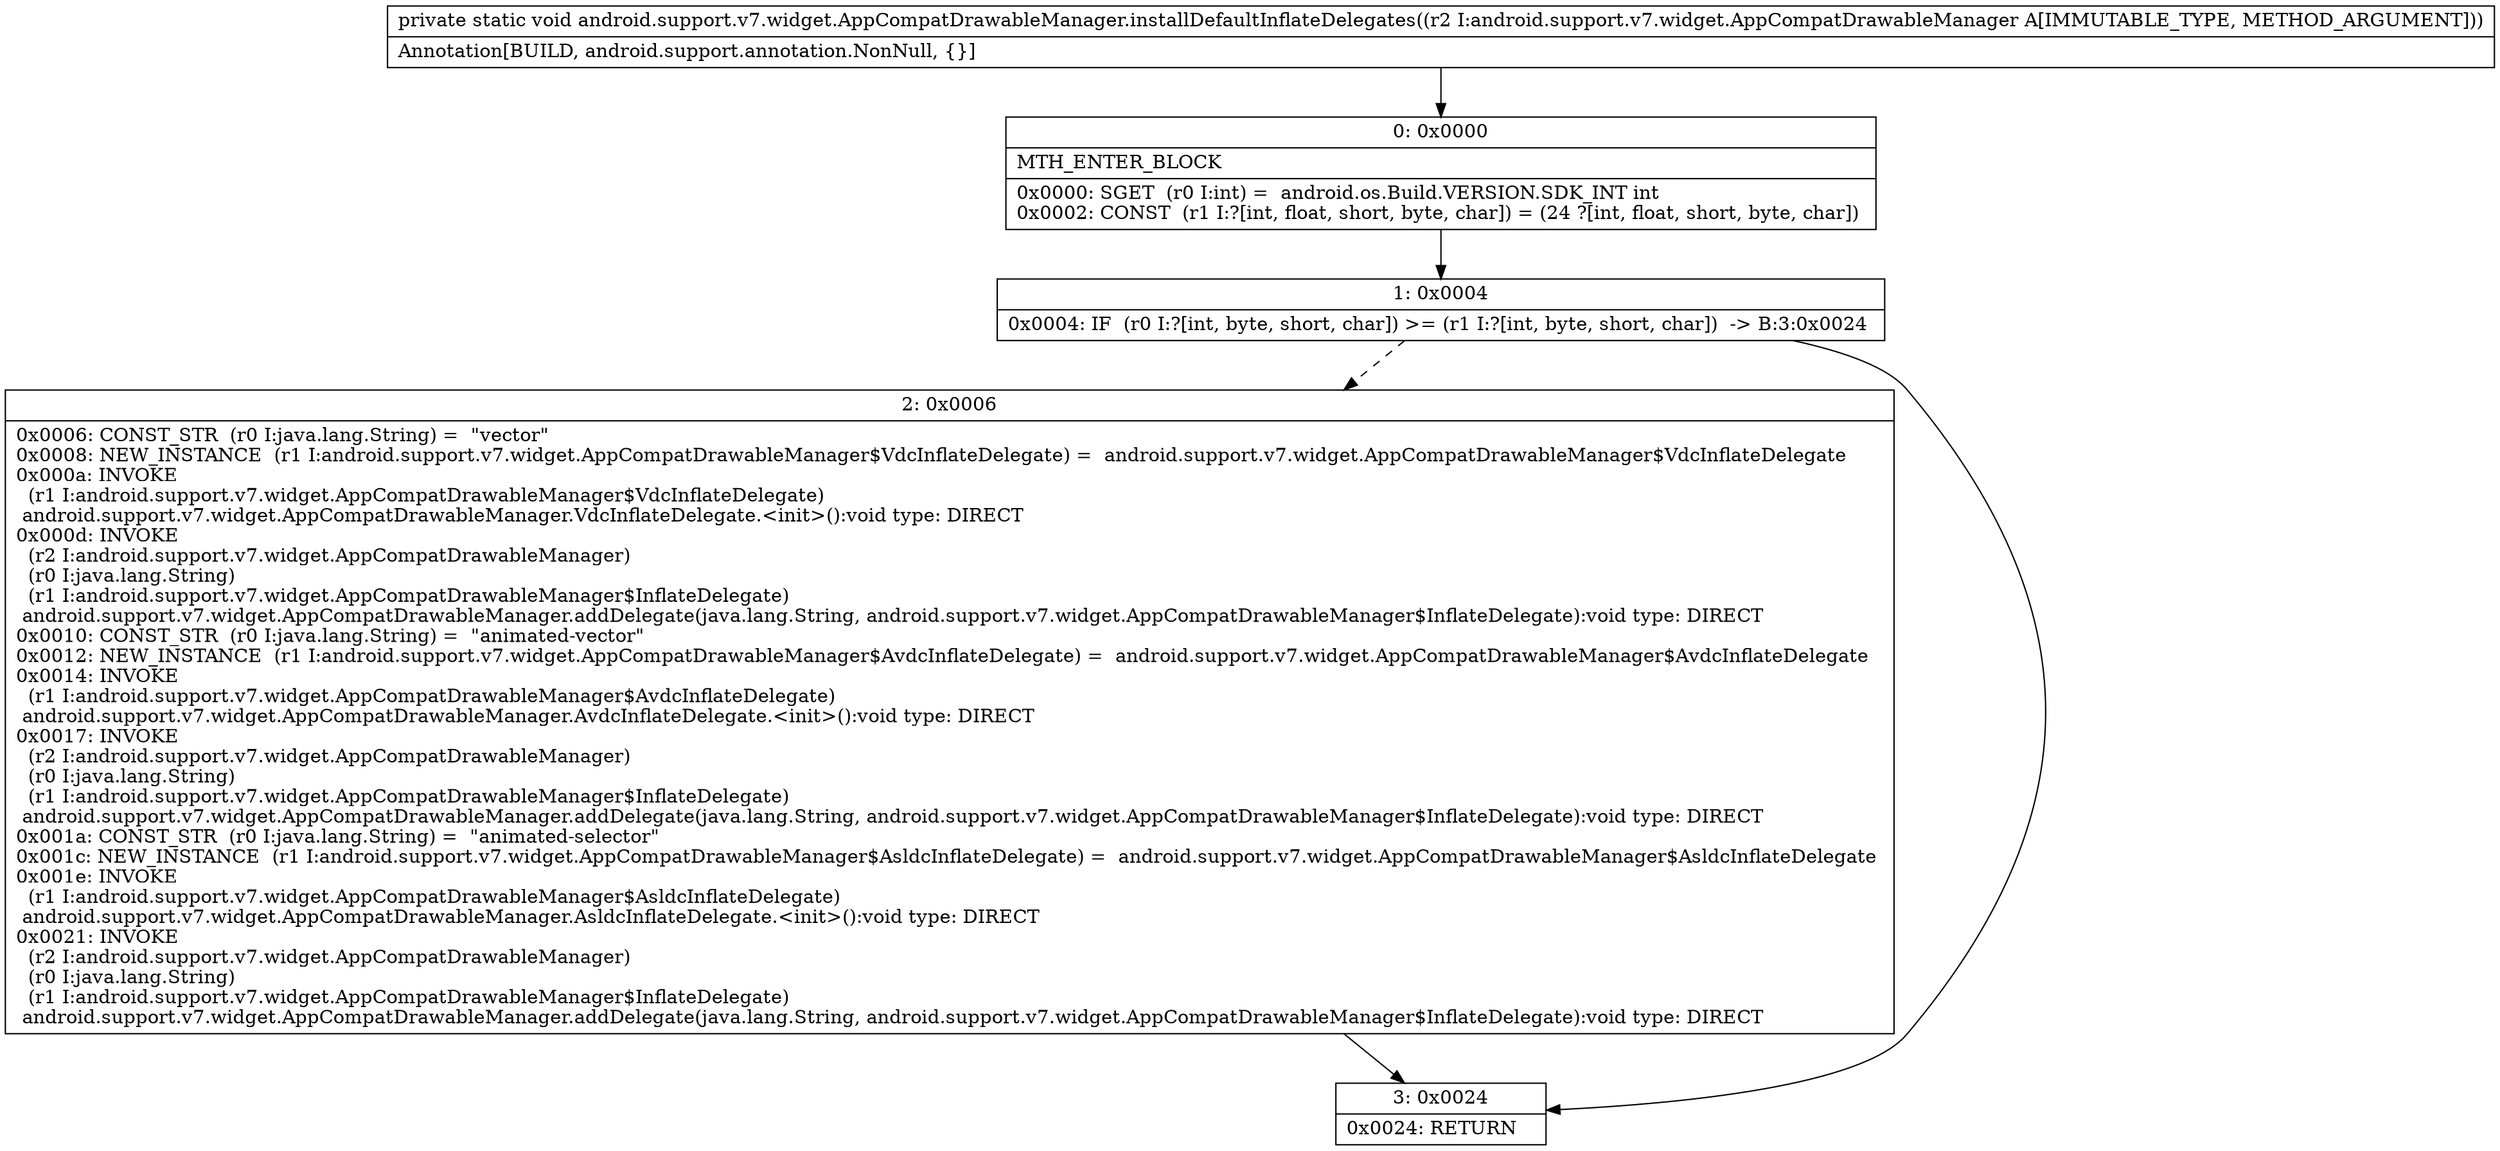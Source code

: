 digraph "CFG forandroid.support.v7.widget.AppCompatDrawableManager.installDefaultInflateDelegates(Landroid\/support\/v7\/widget\/AppCompatDrawableManager;)V" {
Node_0 [shape=record,label="{0\:\ 0x0000|MTH_ENTER_BLOCK\l|0x0000: SGET  (r0 I:int) =  android.os.Build.VERSION.SDK_INT int \l0x0002: CONST  (r1 I:?[int, float, short, byte, char]) = (24 ?[int, float, short, byte, char]) \l}"];
Node_1 [shape=record,label="{1\:\ 0x0004|0x0004: IF  (r0 I:?[int, byte, short, char]) \>= (r1 I:?[int, byte, short, char])  \-\> B:3:0x0024 \l}"];
Node_2 [shape=record,label="{2\:\ 0x0006|0x0006: CONST_STR  (r0 I:java.lang.String) =  \"vector\" \l0x0008: NEW_INSTANCE  (r1 I:android.support.v7.widget.AppCompatDrawableManager$VdcInflateDelegate) =  android.support.v7.widget.AppCompatDrawableManager$VdcInflateDelegate \l0x000a: INVOKE  \l  (r1 I:android.support.v7.widget.AppCompatDrawableManager$VdcInflateDelegate)\l android.support.v7.widget.AppCompatDrawableManager.VdcInflateDelegate.\<init\>():void type: DIRECT \l0x000d: INVOKE  \l  (r2 I:android.support.v7.widget.AppCompatDrawableManager)\l  (r0 I:java.lang.String)\l  (r1 I:android.support.v7.widget.AppCompatDrawableManager$InflateDelegate)\l android.support.v7.widget.AppCompatDrawableManager.addDelegate(java.lang.String, android.support.v7.widget.AppCompatDrawableManager$InflateDelegate):void type: DIRECT \l0x0010: CONST_STR  (r0 I:java.lang.String) =  \"animated\-vector\" \l0x0012: NEW_INSTANCE  (r1 I:android.support.v7.widget.AppCompatDrawableManager$AvdcInflateDelegate) =  android.support.v7.widget.AppCompatDrawableManager$AvdcInflateDelegate \l0x0014: INVOKE  \l  (r1 I:android.support.v7.widget.AppCompatDrawableManager$AvdcInflateDelegate)\l android.support.v7.widget.AppCompatDrawableManager.AvdcInflateDelegate.\<init\>():void type: DIRECT \l0x0017: INVOKE  \l  (r2 I:android.support.v7.widget.AppCompatDrawableManager)\l  (r0 I:java.lang.String)\l  (r1 I:android.support.v7.widget.AppCompatDrawableManager$InflateDelegate)\l android.support.v7.widget.AppCompatDrawableManager.addDelegate(java.lang.String, android.support.v7.widget.AppCompatDrawableManager$InflateDelegate):void type: DIRECT \l0x001a: CONST_STR  (r0 I:java.lang.String) =  \"animated\-selector\" \l0x001c: NEW_INSTANCE  (r1 I:android.support.v7.widget.AppCompatDrawableManager$AsldcInflateDelegate) =  android.support.v7.widget.AppCompatDrawableManager$AsldcInflateDelegate \l0x001e: INVOKE  \l  (r1 I:android.support.v7.widget.AppCompatDrawableManager$AsldcInflateDelegate)\l android.support.v7.widget.AppCompatDrawableManager.AsldcInflateDelegate.\<init\>():void type: DIRECT \l0x0021: INVOKE  \l  (r2 I:android.support.v7.widget.AppCompatDrawableManager)\l  (r0 I:java.lang.String)\l  (r1 I:android.support.v7.widget.AppCompatDrawableManager$InflateDelegate)\l android.support.v7.widget.AppCompatDrawableManager.addDelegate(java.lang.String, android.support.v7.widget.AppCompatDrawableManager$InflateDelegate):void type: DIRECT \l}"];
Node_3 [shape=record,label="{3\:\ 0x0024|0x0024: RETURN   \l}"];
MethodNode[shape=record,label="{private static void android.support.v7.widget.AppCompatDrawableManager.installDefaultInflateDelegates((r2 I:android.support.v7.widget.AppCompatDrawableManager A[IMMUTABLE_TYPE, METHOD_ARGUMENT]))  | Annotation[BUILD, android.support.annotation.NonNull, \{\}]\l}"];
MethodNode -> Node_0;
Node_0 -> Node_1;
Node_1 -> Node_2[style=dashed];
Node_1 -> Node_3;
Node_2 -> Node_3;
}

